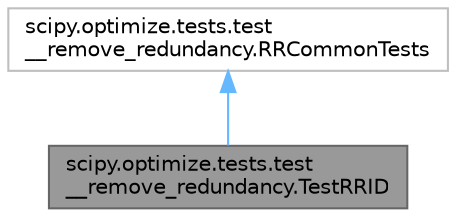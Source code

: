 digraph "scipy.optimize.tests.test__remove_redundancy.TestRRID"
{
 // LATEX_PDF_SIZE
  bgcolor="transparent";
  edge [fontname=Helvetica,fontsize=10,labelfontname=Helvetica,labelfontsize=10];
  node [fontname=Helvetica,fontsize=10,shape=box,height=0.2,width=0.4];
  Node1 [id="Node000001",label="scipy.optimize.tests.test\l__remove_redundancy.TestRRID",height=0.2,width=0.4,color="gray40", fillcolor="grey60", style="filled", fontcolor="black",tooltip=" "];
  Node2 -> Node1 [id="edge1_Node000001_Node000002",dir="back",color="steelblue1",style="solid",tooltip=" "];
  Node2 [id="Node000002",label="scipy.optimize.tests.test\l__remove_redundancy.RRCommonTests",height=0.2,width=0.4,color="grey75", fillcolor="white", style="filled",URL="$de/dc0/classscipy_1_1optimize_1_1tests_1_1test____remove__redundancy_1_1RRCommonTests.html",tooltip=" "];
}
